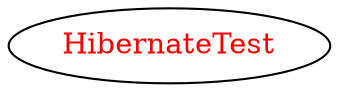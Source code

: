 digraph dependencyGraph {
 concentrate=true;
 ranksep="2.0";
 rankdir="LR"; 
 splines="ortho";
"HibernateTest" [fontcolor="red"];
}